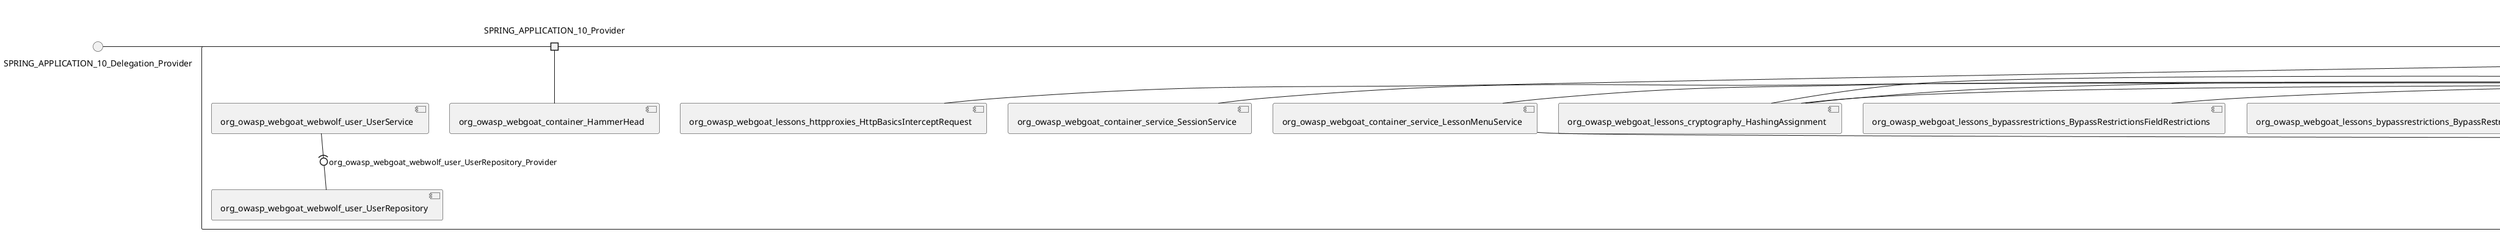 @startuml
skinparam fixCircleLabelOverlapping true
skinparam componentStyle uml2
() SPRING_APPLICATION_10_Delegation_Provider
() SPRING_APPLICATION_11_Delegation_Provider
() SPRING_APPLICATION_2_Delegation_Provider
() SPRING_APPLICATION_3_Delegation_Provider
() SPRING_APPLICATION_4_Delegation_Provider
() SPRING_APPLICATION_5_Delegation_Provider
() SPRING_APPLICATION_6_Delegation_Provider
() SPRING_APPLICATION_7_Delegation_Provider
() SPRING_APPLICATION_8_Delegation_Provider
() SPRING_APPLICATION_9_Delegation_Provider
() SPRING_APPLICATION_BypassRestrictions_FieldRestrictions_POST_Delegation_Provider
() SPRING_APPLICATION_BypassRestrictions_frontendValidation_POST_Delegation_Provider
() SPRING_APPLICATION_ChromeDevTools_dummy_POST_Delegation_Provider
() SPRING_APPLICATION_ChromeDevTools_network_POST_Delegation_Provider
() SPRING_APPLICATION_CrossSiteScriptingStored_stored_xss_POST_Delegation_Provider
() SPRING_APPLICATION_CrossSiteScriptingStored_stored_xss_follow_up_POST_Delegation_Provider
() SPRING_APPLICATION_CrossSiteScripting_attack1_POST_Delegation_Provider
() SPRING_APPLICATION_CrossSiteScripting_attack3_POST_Delegation_Provider
() SPRING_APPLICATION_CrossSiteScripting_attack4_POST_Delegation_Provider
() SPRING_APPLICATION_CrossSiteScripting_attack5a_GET_Delegation_Provider
() SPRING_APPLICATION_CrossSiteScripting_attack6a_POST_Delegation_Provider
() SPRING_APPLICATION_CrossSiteScripting_dom_follow_up_POST_Delegation_Provider
() SPRING_APPLICATION_CrossSiteScripting_phone_home_xss_POST_Delegation_Provider
() SPRING_APPLICATION_CrossSiteScripting_quiz_GET_POST_Delegation_Provider
() SPRING_APPLICATION_Delegation_Provider
() SPRING_APPLICATION_GET_10_Delegation_Provider
() SPRING_APPLICATION_GET_11_Delegation_Provider
() SPRING_APPLICATION_GET_12_Delegation_Provider
() SPRING_APPLICATION_GET_13_Delegation_Provider
() SPRING_APPLICATION_GET_14_Delegation_Provider
() SPRING_APPLICATION_GET_2_Delegation_Provider
() SPRING_APPLICATION_GET_3_Delegation_Provider
() SPRING_APPLICATION_GET_4_Delegation_Provider
() SPRING_APPLICATION_GET_5_Delegation_Provider
() SPRING_APPLICATION_GET_6_Delegation_Provider
() SPRING_APPLICATION_GET_7_Delegation_Provider
() SPRING_APPLICATION_GET_8_Delegation_Provider
() SPRING_APPLICATION_GET_9_Delegation_Provider
() SPRING_APPLICATION_GET_Delegation_Provider
() SPRING_APPLICATION_HtmlTampering_task_POST_Delegation_Provider
() SPRING_APPLICATION_HttpBasics_attack1_POST_Delegation_Provider
() SPRING_APPLICATION_HttpBasics_attack2_POST_Delegation_Provider
() SPRING_APPLICATION_IDOR_diff_attributes_POST_Delegation_Provider
() SPRING_APPLICATION_IDOR_login_POST_Delegation_Provider
() SPRING_APPLICATION_IDOR_profile_alt_path_POST_Delegation_Provider
() SPRING_APPLICATION_InsecureDeserialization_task_POST_Delegation_Provider
() SPRING_APPLICATION_InsecureLogin_Delegation_Provider
() SPRING_APPLICATION_JWT_decode_POST_Delegation_Provider
() SPRING_APPLICATION_JWT_jku_Delegation_Provider
() SPRING_APPLICATION_JWT_kid_Delegation_Provider
() SPRING_APPLICATION_JWT_quiz_GET_POST_Delegation_Provider
() SPRING_APPLICATION_JWT_refresh_Delegation_Provider
() SPRING_APPLICATION_JWT_secret_POST_Delegation_Provider
() SPRING_APPLICATION_JWT_votings_Delegation_Provider
() SPRING_APPLICATION_LogSpoofing_log_bleeding_POST_Delegation_Provider
() SPRING_APPLICATION_LogSpoofing_log_spoofing_POST_Delegation_Provider
() SPRING_APPLICATION_POST_10_Delegation_Provider
() SPRING_APPLICATION_POST_11_Delegation_Provider
() SPRING_APPLICATION_POST_12_Delegation_Provider
() SPRING_APPLICATION_POST_13_Delegation_Provider
() SPRING_APPLICATION_POST_14_Delegation_Provider
() SPRING_APPLICATION_POST_15_Delegation_Provider
() SPRING_APPLICATION_POST_16_Delegation_Provider
() SPRING_APPLICATION_POST_17_Delegation_Provider
() SPRING_APPLICATION_POST_18_Delegation_Provider
() SPRING_APPLICATION_POST_2_Delegation_Provider
() SPRING_APPLICATION_POST_3_Delegation_Provider
() SPRING_APPLICATION_POST_4_Delegation_Provider
() SPRING_APPLICATION_POST_5_Delegation_Provider
() SPRING_APPLICATION_POST_6_Delegation_Provider
() SPRING_APPLICATION_POST_7_Delegation_Provider
() SPRING_APPLICATION_POST_8_Delegation_Provider
() SPRING_APPLICATION_POST_9_Delegation_Provider
() SPRING_APPLICATION_POST_Delegation_Provider
() SPRING_APPLICATION_PUT_Delegation_Provider
() SPRING_APPLICATION_PasswordReset_ForgotPassword_create_password_reset_link_POST_Delegation_Provider
() SPRING_APPLICATION_PasswordReset_SecurityQuestions_POST_Delegation_Provider
() SPRING_APPLICATION_PasswordReset_reset_Delegation_Provider
() SPRING_APPLICATION_PasswordReset_simple_mail_reset_POST_Delegation_Provider
() SPRING_APPLICATION_PathTraversal_profile_picture_GET_Delegation_Provider
() SPRING_APPLICATION_PathTraversal_profile_picture_fix_GET_Delegation_Provider
() SPRING_APPLICATION_PathTraversal_profile_upload_POST_Delegation_Provider
() SPRING_APPLICATION_PathTraversal_profile_upload_fix_POST_Delegation_Provider
() SPRING_APPLICATION_PathTraversal_profile_upload_remove_user_input_POST_Delegation_Provider
() SPRING_APPLICATION_PathTraversal_random_POST_Delegation_Provider
() SPRING_APPLICATION_PathTraversal_random_picture_GET_Delegation_Provider
() SPRING_APPLICATION_PathTraversal_zip_slip_Delegation_Provider
() SPRING_APPLICATION_SSRF_task1_POST_Delegation_Provider
() SPRING_APPLICATION_SSRF_task2_POST_Delegation_Provider
() SPRING_APPLICATION_SecurePasswords_assignment_POST_Delegation_Provider
() SPRING_APPLICATION_SqlInjectionAdvanced_attack6a_POST_Delegation_Provider
() SPRING_APPLICATION_SqlInjectionAdvanced_attack6b_POST_Delegation_Provider
() SPRING_APPLICATION_SqlInjectionAdvanced_challenge_Login_POST_Delegation_Provider
() SPRING_APPLICATION_SqlInjectionAdvanced_challenge_PUT_Delegation_Provider
() SPRING_APPLICATION_SqlInjectionAdvanced_quiz_GET_POST_Delegation_Provider
() SPRING_APPLICATION_SqlInjectionMitigations_attack10a_POST_Delegation_Provider
() SPRING_APPLICATION_SqlInjectionMitigations_attack10b_POST_Delegation_Provider
() SPRING_APPLICATION_SqlInjectionMitigations_attack12a_POST_Delegation_Provider
() SPRING_APPLICATION_SqlInjectionMitigations_servers_GET_Delegation_Provider
() SPRING_APPLICATION_SqlInjection_assignment5a_POST_Delegation_Provider
() SPRING_APPLICATION_SqlInjection_assignment5b_POST_Delegation_Provider
() SPRING_APPLICATION_SqlInjection_attack10_POST_Delegation_Provider
() SPRING_APPLICATION_SqlInjection_attack2_POST_Delegation_Provider
() SPRING_APPLICATION_SqlInjection_attack3_POST_Delegation_Provider
() SPRING_APPLICATION_SqlInjection_attack4_POST_Delegation_Provider
() SPRING_APPLICATION_SqlInjection_attack5_POST_Delegation_Provider
() SPRING_APPLICATION_SqlInjection_attack8_POST_Delegation_Provider
() SPRING_APPLICATION_SqlInjection_attack9_POST_Delegation_Provider
() SPRING_APPLICATION_SqlOnlyInputValidationOnKeywords_attack_POST_Delegation_Provider
() SPRING_APPLICATION_SqlOnlyInputValidation_attack_POST_Delegation_Provider
() SPRING_APPLICATION_VulnerableComponents_attack1_POST_Delegation_Provider
() SPRING_APPLICATION_WebWolf_GET_Delegation_Provider
() SPRING_APPLICATION_WebWolf_landing_Delegation_Provider
() SPRING_APPLICATION_WebWolf_mail_Delegation_Provider
() SPRING_APPLICATION_challenge_1_POST_Delegation_Provider
() SPRING_APPLICATION_challenge_5_POST_Delegation_Provider
() SPRING_APPLICATION_challenge_7_Delegation_Provider
() SPRING_APPLICATION_challenge_8_Delegation_Provider
() SPRING_APPLICATION_challenge_logo_Delegation_Provider
() SPRING_APPLICATION_cia_quiz_GET_POST_Delegation_Provider
() SPRING_APPLICATION_clientSideFiltering_attack1_POST_Delegation_Provider
() SPRING_APPLICATION_clientSideFiltering_challenge_store_coupons_GET_Delegation_Provider
() SPRING_APPLICATION_clientSideFiltering_getItForFree_POST_Delegation_Provider
() SPRING_APPLICATION_clientSideFiltering_salaries_GET_Delegation_Provider
() SPRING_APPLICATION_crypto_encoding_basic_auth_POST_Delegation_Provider
() SPRING_APPLICATION_crypto_encoding_xor_POST_Delegation_Provider
() SPRING_APPLICATION_crypto_hashing_POST_Delegation_Provider
() SPRING_APPLICATION_crypto_secure_defaults_POST_Delegation_Provider
() SPRING_APPLICATION_crypto_signing_verify_POST_Delegation_Provider
() SPRING_APPLICATION_csrf_feedback_message_POST_Delegation_Provider
() SPRING_APPLICATION_csrf_review_POST_Delegation_Provider
() SPRING_APPLICATION_files_GET_Delegation_Provider
() SPRING_APPLICATION_fileupload_POST_Delegation_Provider
() SPRING_APPLICATION_jwt_Delegation_Provider
() SPRING_APPLICATION_landing_Delegation_Provider
() SPRING_APPLICATION_lesson_template_Delegation_Provider
() SPRING_APPLICATION_login_oauth_mvc_GET_Delegation_Provider
() SPRING_APPLICATION_mail_DELETE_GET_POST_Delegation_Provider
() SPRING_APPLICATION_register_mvc_POST_Delegation_Provider
() SPRING_APPLICATION_registration_GET_Delegation_Provider
() SPRING_APPLICATION_requests_GET_Delegation_Provider
() SPRING_APPLICATION_scoreboard_data_GET_Delegation_Provider
() SPRING_APPLICATION_server_directory_GET_Delegation_Provider
() SPRING_APPLICATION_service_debug_labels_mvc_Delegation_Provider
() SPRING_APPLICATION_service_lessonoverview_mvc_GET_Delegation_Provider
() SPRING_APPLICATION_xxe_comments_GET_Delegation_Provider
rectangle System {
[org_owasp_webgoat_container_HammerHead] [[webgoat-webgoat.repository#_fCS64pvmEe-ceKnAIU7qCQ]]
[org_owasp_webgoat_container_WebWolfRedirect] [[webgoat-webgoat.repository#_fCS64pvmEe-ceKnAIU7qCQ]]
[org_owasp_webgoat_container_controller_StartLesson] [[webgoat-webgoat.repository#_fCS64pvmEe-ceKnAIU7qCQ]]
[org_owasp_webgoat_container_controller_Welcome] [[webgoat-webgoat.repository#_fCS64pvmEe-ceKnAIU7qCQ]]
[org_owasp_webgoat_container_i18n_PluginMessages_Provider] [[webgoat-webgoat.repository#_fCS64pvmEe-ceKnAIU7qCQ]]
[org_owasp_webgoat_container_report_ReportCardController] [[webgoat-webgoat.repository#_fCS64pvmEe-ceKnAIU7qCQ]]
[org_owasp_webgoat_container_service_EnvironmentService] [[webgoat-webgoat.repository#_fCS64pvmEe-ceKnAIU7qCQ]]
[org_owasp_webgoat_container_service_HintService] [[webgoat-webgoat.repository#_fCS64pvmEe-ceKnAIU7qCQ]]
[org_owasp_webgoat_container_service_LabelDebugService] [[webgoat-webgoat.repository#_fCS64pvmEe-ceKnAIU7qCQ]]
[org_owasp_webgoat_container_service_LabelService] [[webgoat-webgoat.repository#_fCS64pvmEe-ceKnAIU7qCQ]]
[org_owasp_webgoat_container_service_LessonInfoService] [[webgoat-webgoat.repository#_fCS64pvmEe-ceKnAIU7qCQ]]
[org_owasp_webgoat_container_service_LessonMenuService] [[webgoat-webgoat.repository#_fCS64pvmEe-ceKnAIU7qCQ]]
[org_owasp_webgoat_container_service_LessonProgressService] [[webgoat-webgoat.repository#_fCS64pvmEe-ceKnAIU7qCQ]]
[org_owasp_webgoat_container_service_RestartLessonService] [[webgoat-webgoat.repository#_fCS64pvmEe-ceKnAIU7qCQ]]
[org_owasp_webgoat_container_service_SessionService] [[webgoat-webgoat.repository#_fCS64pvmEe-ceKnAIU7qCQ]]
[org_owasp_webgoat_container_session_LessonSession_Provider] [[webgoat-webgoat.repository#_fCS64pvmEe-ceKnAIU7qCQ]]
[org_owasp_webgoat_container_users_RegistrationController] [[webgoat-webgoat.repository#_fCS64pvmEe-ceKnAIU7qCQ]]
[org_owasp_webgoat_container_users_Scoreboard] [[webgoat-webgoat.repository#_fCS64pvmEe-ceKnAIU7qCQ]]
[org_owasp_webgoat_container_users_UserProgressRepository] [[webgoat-webgoat.repository#_fCS64pvmEe-ceKnAIU7qCQ]]
[org_owasp_webgoat_container_users_UserRepository] [[webgoat-webgoat.repository#_fCS64pvmEe-ceKnAIU7qCQ]]
[org_owasp_webgoat_container_users_UserService] [[webgoat-webgoat.repository#_fCS64pvmEe-ceKnAIU7qCQ]]
[org_owasp_webgoat_lessons_authbypass_VerifyAccount] [[webgoat-webgoat.repository#_fCS64pvmEe-ceKnAIU7qCQ]]
[org_owasp_webgoat_lessons_bypassrestrictions_BypassRestrictionsFieldRestrictions] [[webgoat-webgoat.repository#_fCS64pvmEe-ceKnAIU7qCQ]]
[org_owasp_webgoat_lessons_bypassrestrictions_BypassRestrictionsFrontendValidation] [[webgoat-webgoat.repository#_fCS64pvmEe-ceKnAIU7qCQ]]
[org_owasp_webgoat_lessons_challenges_FlagController] [[webgoat-webgoat.repository#_fCS64pvmEe-ceKnAIU7qCQ]]
[org_owasp_webgoat_lessons_challenges_challenge1_Assignment1] [[webgoat-webgoat.repository#_fCS64pvmEe-ceKnAIU7qCQ]]
[org_owasp_webgoat_lessons_challenges_challenge1_ImageServlet] [[webgoat-webgoat.repository#_fCS64pvmEe-ceKnAIU7qCQ]]
[org_owasp_webgoat_lessons_challenges_challenge5_Assignment5] [[webgoat-webgoat.repository#_fCS64pvmEe-ceKnAIU7qCQ]]
[org_owasp_webgoat_lessons_challenges_challenge7_Assignment7] [[webgoat-webgoat.repository#_fCS64pvmEe-ceKnAIU7qCQ]]
[org_owasp_webgoat_lessons_challenges_challenge8_Assignment8] [[webgoat-webgoat.repository#_fCS64pvmEe-ceKnAIU7qCQ]]
[org_owasp_webgoat_lessons_chromedevtools_NetworkDummy] [[webgoat-webgoat.repository#_fCS64pvmEe-ceKnAIU7qCQ]]
[org_owasp_webgoat_lessons_chromedevtools_NetworkLesson] [[webgoat-webgoat.repository#_fCS64pvmEe-ceKnAIU7qCQ]]
[org_owasp_webgoat_lessons_cia_CIAQuiz] [[webgoat-webgoat.repository#_fCS64pvmEe-ceKnAIU7qCQ]]
[org_owasp_webgoat_lessons_clientsidefiltering_ClientSideFilteringAssignment] [[webgoat-webgoat.repository#_fCS64pvmEe-ceKnAIU7qCQ]]
[org_owasp_webgoat_lessons_clientsidefiltering_ClientSideFilteringFreeAssignment] [[webgoat-webgoat.repository#_fCS64pvmEe-ceKnAIU7qCQ]]
[org_owasp_webgoat_lessons_clientsidefiltering_Salaries] [[webgoat-webgoat.repository#_fCS64pvmEe-ceKnAIU7qCQ]]
[org_owasp_webgoat_lessons_clientsidefiltering_ShopEndpoint] [[webgoat-webgoat.repository#_fCS64pvmEe-ceKnAIU7qCQ]]
[org_owasp_webgoat_lessons_cryptography_EncodingAssignment] [[webgoat-webgoat.repository#_fCS64pvmEe-ceKnAIU7qCQ]]
[org_owasp_webgoat_lessons_cryptography_HashingAssignment] [[webgoat-webgoat.repository#_fCS64pvmEe-ceKnAIU7qCQ]]
[org_owasp_webgoat_lessons_cryptography_SecureDefaultsAssignment] [[webgoat-webgoat.repository#_fCS64pvmEe-ceKnAIU7qCQ]]
[org_owasp_webgoat_lessons_cryptography_SigningAssignment] [[webgoat-webgoat.repository#_fCS64pvmEe-ceKnAIU7qCQ]]
[org_owasp_webgoat_lessons_cryptography_XOREncodingAssignment] [[webgoat-webgoat.repository#_fCS64pvmEe-ceKnAIU7qCQ]]
[org_owasp_webgoat_lessons_csrf_CSRFConfirmFlag1] [[webgoat-webgoat.repository#_fCS64pvmEe-ceKnAIU7qCQ]]
[org_owasp_webgoat_lessons_csrf_CSRFFeedback] [[webgoat-webgoat.repository#_fCS64pvmEe-ceKnAIU7qCQ]]
[org_owasp_webgoat_lessons_csrf_CSRFGetFlag] [[webgoat-webgoat.repository#_fCS64pvmEe-ceKnAIU7qCQ]]
[org_owasp_webgoat_lessons_csrf_CSRFLogin] [[webgoat-webgoat.repository#_fCS64pvmEe-ceKnAIU7qCQ]]
[org_owasp_webgoat_lessons_csrf_ForgedReviews] [[webgoat-webgoat.repository#_fCS64pvmEe-ceKnAIU7qCQ]]
[org_owasp_webgoat_lessons_csrf_ObjectMapper_Provider] [[webgoat-webgoat.repository#_fCS64pvmEe-ceKnAIU7qCQ]]
[org_owasp_webgoat_lessons_deserialization_InsecureDeserializationTask] [[webgoat-webgoat.repository#_fCS64pvmEe-ceKnAIU7qCQ]]
[org_owasp_webgoat_lessons_hijacksession_HijackSessionAssignment] [[webgoat-webgoat.repository#_fCS64pvmEe-ceKnAIU7qCQ]]
[org_owasp_webgoat_lessons_hijacksession_cas_HijackSessionAuthenticationProvider] [[webgoat-webgoat.repository#_fCS64pvmEe-ceKnAIU7qCQ]]
[org_owasp_webgoat_lessons_htmltampering_HtmlTamperingTask] [[webgoat-webgoat.repository#_fCS64pvmEe-ceKnAIU7qCQ]]
[org_owasp_webgoat_lessons_httpbasics_HttpBasicsLesson] [[webgoat-webgoat.repository#_fCS64pvmEe-ceKnAIU7qCQ]]
[org_owasp_webgoat_lessons_httpbasics_HttpBasicsQuiz] [[webgoat-webgoat.repository#_fCS64pvmEe-ceKnAIU7qCQ]]
[org_owasp_webgoat_lessons_httpproxies_HttpBasicsInterceptRequest] [[webgoat-webgoat.repository#_fCS64pvmEe-ceKnAIU7qCQ]]
[org_owasp_webgoat_lessons_idor_IDORDiffAttributes] [[webgoat-webgoat.repository#_fCS64pvmEe-ceKnAIU7qCQ]]
[org_owasp_webgoat_lessons_idor_IDOREditOtherProfile] [[webgoat-webgoat.repository#_fCS64pvmEe-ceKnAIU7qCQ]]
[org_owasp_webgoat_lessons_idor_IDORLogin] [[webgoat-webgoat.repository#_fCS64pvmEe-ceKnAIU7qCQ]]
[org_owasp_webgoat_lessons_idor_IDORViewOtherProfile] [[webgoat-webgoat.repository#_fCS64pvmEe-ceKnAIU7qCQ]]
[org_owasp_webgoat_lessons_idor_IDORViewOwnProfile] [[webgoat-webgoat.repository#_fCS64pvmEe-ceKnAIU7qCQ]]
[org_owasp_webgoat_lessons_idor_IDORViewOwnProfileAltUrl] [[webgoat-webgoat.repository#_fCS64pvmEe-ceKnAIU7qCQ]]
[org_owasp_webgoat_lessons_insecurelogin_InsecureLoginTask] [[webgoat-webgoat.repository#_fCS64pvmEe-ceKnAIU7qCQ]]
[org_owasp_webgoat_lessons_jwt_JWTDecodeEndpoint] [[webgoat-webgoat.repository#_fCS64pvmEe-ceKnAIU7qCQ]]
[org_owasp_webgoat_lessons_jwt_JWTQuiz] [[webgoat-webgoat.repository#_fCS64pvmEe-ceKnAIU7qCQ]]
[org_owasp_webgoat_lessons_jwt_JWTRefreshEndpoint] [[webgoat-webgoat.repository#_fCS64pvmEe-ceKnAIU7qCQ]]
[org_owasp_webgoat_lessons_jwt_JWTSecretKeyEndpoint] [[webgoat-webgoat.repository#_fCS64pvmEe-ceKnAIU7qCQ]]
[org_owasp_webgoat_lessons_jwt_JWTVotesEndpoint] [[webgoat-webgoat.repository#_fCS64pvmEe-ceKnAIU7qCQ]]
[org_owasp_webgoat_lessons_jwt_claimmisuse_JWTHeaderJKUEndpoint] [[webgoat-webgoat.repository#_fCS64pvmEe-ceKnAIU7qCQ]]
[org_owasp_webgoat_lessons_jwt_claimmisuse_JWTHeaderKIDEndpoint] [[webgoat-webgoat.repository#_fCS64pvmEe-ceKnAIU7qCQ]]
[org_owasp_webgoat_lessons_lessontemplate_SampleAttack] [[webgoat-webgoat.repository#_fCS64pvmEe-ceKnAIU7qCQ]]
[org_owasp_webgoat_lessons_logging_LogBleedingTask] [[webgoat-webgoat.repository#_fCS64pvmEe-ceKnAIU7qCQ]]
[org_owasp_webgoat_lessons_logging_LogSpoofingTask] [[webgoat-webgoat.repository#_fCS64pvmEe-ceKnAIU7qCQ]]
[org_owasp_webgoat_lessons_missingac_MissingFunctionACHiddenMenus] [[webgoat-webgoat.repository#_fCS64pvmEe-ceKnAIU7qCQ]]
[org_owasp_webgoat_lessons_missingac_MissingFunctionACUsers] [[webgoat-webgoat.repository#_fCS64pvmEe-ceKnAIU7qCQ]]
[org_owasp_webgoat_lessons_missingac_MissingFunctionACYourHash] [[webgoat-webgoat.repository#_fCS64pvmEe-ceKnAIU7qCQ]]
[org_owasp_webgoat_lessons_missingac_MissingFunctionACYourHashAdmin] [[webgoat-webgoat.repository#_fCS64pvmEe-ceKnAIU7qCQ]]
[org_owasp_webgoat_lessons_passwordreset_QuestionsAssignment] [[webgoat-webgoat.repository#_fCS64pvmEe-ceKnAIU7qCQ]]
[org_owasp_webgoat_lessons_passwordreset_ResetLinkAssignment] [[webgoat-webgoat.repository#_fCS64pvmEe-ceKnAIU7qCQ]]
[org_owasp_webgoat_lessons_passwordreset_ResetLinkAssignmentForgotPassword] [[webgoat-webgoat.repository#_fCS64pvmEe-ceKnAIU7qCQ]]
[org_owasp_webgoat_lessons_passwordreset_SecurityQuestionAssignment] [[webgoat-webgoat.repository#_fCS64pvmEe-ceKnAIU7qCQ]]
[org_owasp_webgoat_lessons_passwordreset_SimpleMailAssignment] [[webgoat-webgoat.repository#_fCS64pvmEe-ceKnAIU7qCQ]]
[org_owasp_webgoat_lessons_passwordreset_TriedQuestions] [[webgoat-webgoat.repository#_fCS64pvmEe-ceKnAIU7qCQ]]
[org_owasp_webgoat_lessons_pathtraversal_ProfileUpload] [[webgoat-webgoat.repository#_fCS64pvmEe-ceKnAIU7qCQ]]
[org_owasp_webgoat_lessons_pathtraversal_ProfileUploadFix] [[webgoat-webgoat.repository#_fCS64pvmEe-ceKnAIU7qCQ]]
[org_owasp_webgoat_lessons_pathtraversal_ProfileUploadRemoveUserInput] [[webgoat-webgoat.repository#_fCS64pvmEe-ceKnAIU7qCQ]]
[org_owasp_webgoat_lessons_pathtraversal_ProfileUploadRetrieval] [[webgoat-webgoat.repository#_fCS64pvmEe-ceKnAIU7qCQ]]
[org_owasp_webgoat_lessons_pathtraversal_ProfileZipSlip] [[webgoat-webgoat.repository#_fCS64pvmEe-ceKnAIU7qCQ]]
[org_owasp_webgoat_lessons_securepasswords_SecurePasswordsAssignment] [[webgoat-webgoat.repository#_fCS64pvmEe-ceKnAIU7qCQ]]
[org_owasp_webgoat_lessons_spoofcookie_SpoofCookieAssignment] [[webgoat-webgoat.repository#_fCS64pvmEe-ceKnAIU7qCQ]]
[org_owasp_webgoat_lessons_sqlinjection_advanced_SqlInjectionChallenge] [[webgoat-webgoat.repository#_fCS64pvmEe-ceKnAIU7qCQ]]
[org_owasp_webgoat_lessons_sqlinjection_advanced_SqlInjectionChallengeLogin] [[webgoat-webgoat.repository#_fCS64pvmEe-ceKnAIU7qCQ]]
[org_owasp_webgoat_lessons_sqlinjection_advanced_SqlInjectionLesson6a] [[webgoat-webgoat.repository#_fCS64pvmEe-ceKnAIU7qCQ]]
[org_owasp_webgoat_lessons_sqlinjection_advanced_SqlInjectionLesson6b] [[webgoat-webgoat.repository#_fCS64pvmEe-ceKnAIU7qCQ]]
[org_owasp_webgoat_lessons_sqlinjection_advanced_SqlInjectionQuiz] [[webgoat-webgoat.repository#_fCS64pvmEe-ceKnAIU7qCQ]]
[org_owasp_webgoat_lessons_sqlinjection_introduction_SqlInjectionLesson10] [[webgoat-webgoat.repository#_fCS64pvmEe-ceKnAIU7qCQ]]
[org_owasp_webgoat_lessons_sqlinjection_introduction_SqlInjectionLesson2] [[webgoat-webgoat.repository#_fCS64pvmEe-ceKnAIU7qCQ]]
[org_owasp_webgoat_lessons_sqlinjection_introduction_SqlInjectionLesson3] [[webgoat-webgoat.repository#_fCS64pvmEe-ceKnAIU7qCQ]]
[org_owasp_webgoat_lessons_sqlinjection_introduction_SqlInjectionLesson4] [[webgoat-webgoat.repository#_fCS64pvmEe-ceKnAIU7qCQ]]
[org_owasp_webgoat_lessons_sqlinjection_introduction_SqlInjectionLesson5] [[webgoat-webgoat.repository#_fCS64pvmEe-ceKnAIU7qCQ]]
[org_owasp_webgoat_lessons_sqlinjection_introduction_SqlInjectionLesson5a] [[webgoat-webgoat.repository#_fCS64pvmEe-ceKnAIU7qCQ]]
[org_owasp_webgoat_lessons_sqlinjection_introduction_SqlInjectionLesson5b] [[webgoat-webgoat.repository#_fCS64pvmEe-ceKnAIU7qCQ]]
[org_owasp_webgoat_lessons_sqlinjection_introduction_SqlInjectionLesson8] [[webgoat-webgoat.repository#_fCS64pvmEe-ceKnAIU7qCQ]]
[org_owasp_webgoat_lessons_sqlinjection_introduction_SqlInjectionLesson9] [[webgoat-webgoat.repository#_fCS64pvmEe-ceKnAIU7qCQ]]
[org_owasp_webgoat_lessons_sqlinjection_mitigation_Servers] [[webgoat-webgoat.repository#_fCS64pvmEe-ceKnAIU7qCQ]]
[org_owasp_webgoat_lessons_sqlinjection_mitigation_SqlInjectionLesson10a] [[webgoat-webgoat.repository#_fCS64pvmEe-ceKnAIU7qCQ]]
[org_owasp_webgoat_lessons_sqlinjection_mitigation_SqlInjectionLesson10b] [[webgoat-webgoat.repository#_fCS64pvmEe-ceKnAIU7qCQ]]
[org_owasp_webgoat_lessons_sqlinjection_mitigation_SqlInjectionLesson13] [[webgoat-webgoat.repository#_fCS64pvmEe-ceKnAIU7qCQ]]
[org_owasp_webgoat_lessons_sqlinjection_mitigation_SqlOnlyInputValidation] [[webgoat-webgoat.repository#_fCS64pvmEe-ceKnAIU7qCQ]]
[org_owasp_webgoat_lessons_sqlinjection_mitigation_SqlOnlyInputValidationOnKeywords] [[webgoat-webgoat.repository#_fCS64pvmEe-ceKnAIU7qCQ]]
[org_owasp_webgoat_lessons_ssrf_SSRFTask1] [[webgoat-webgoat.repository#_fCS64pvmEe-ceKnAIU7qCQ]]
[org_owasp_webgoat_lessons_ssrf_SSRFTask2] [[webgoat-webgoat.repository#_fCS64pvmEe-ceKnAIU7qCQ]]
[org_owasp_webgoat_lessons_vulnerablecomponents_VulnerableComponentsLesson] [[webgoat-webgoat.repository#_fCS64pvmEe-ceKnAIU7qCQ]]
[org_owasp_webgoat_lessons_webwolfintroduction_LandingAssignment] [[webgoat-webgoat.repository#_fCS64pvmEe-ceKnAIU7qCQ]]
[org_owasp_webgoat_lessons_webwolfintroduction_MailAssignment] [[webgoat-webgoat.repository#_fCS64pvmEe-ceKnAIU7qCQ]]
[org_owasp_webgoat_lessons_xss_CrossSiteScriptingLesson1] [[webgoat-webgoat.repository#_fCS64pvmEe-ceKnAIU7qCQ]]
[org_owasp_webgoat_lessons_xss_CrossSiteScriptingLesson3] [[webgoat-webgoat.repository#_fCS64pvmEe-ceKnAIU7qCQ]]
[org_owasp_webgoat_lessons_xss_CrossSiteScriptingLesson4] [[webgoat-webgoat.repository#_fCS64pvmEe-ceKnAIU7qCQ]]
[org_owasp_webgoat_lessons_xss_CrossSiteScriptingLesson5a] [[webgoat-webgoat.repository#_fCS64pvmEe-ceKnAIU7qCQ]]
[org_owasp_webgoat_lessons_xss_CrossSiteScriptingLesson6a] [[webgoat-webgoat.repository#_fCS64pvmEe-ceKnAIU7qCQ]]
[org_owasp_webgoat_lessons_xss_CrossSiteScriptingQuiz] [[webgoat-webgoat.repository#_fCS64pvmEe-ceKnAIU7qCQ]]
[org_owasp_webgoat_lessons_xss_DOMCrossSiteScripting] [[webgoat-webgoat.repository#_fCS64pvmEe-ceKnAIU7qCQ]]
[org_owasp_webgoat_lessons_xss_DOMCrossSiteScriptingVerifier] [[webgoat-webgoat.repository#_fCS64pvmEe-ceKnAIU7qCQ]]
[org_owasp_webgoat_lessons_xss_stored_StoredCrossSiteScriptingVerifier] [[webgoat-webgoat.repository#_fCS64pvmEe-ceKnAIU7qCQ]]
[org_owasp_webgoat_lessons_xss_stored_StoredXssComments] [[webgoat-webgoat.repository#_fCS64pvmEe-ceKnAIU7qCQ]]
[org_owasp_webgoat_lessons_xxe_BlindSendFileAssignment] [[webgoat-webgoat.repository#_fCS64pvmEe-ceKnAIU7qCQ]]
[org_owasp_webgoat_lessons_xxe_CommentsEndpoint] [[webgoat-webgoat.repository#_fCS64pvmEe-ceKnAIU7qCQ]]
[org_owasp_webgoat_lessons_xxe_ContentTypeAssignment] [[webgoat-webgoat.repository#_fCS64pvmEe-ceKnAIU7qCQ]]
[org_owasp_webgoat_lessons_xxe_SimpleXXE] [[webgoat-webgoat.repository#_fCS64pvmEe-ceKnAIU7qCQ]]
[org_owasp_webgoat_webwolf_FileServer] [[webgoat-webgoat.repository#_fCS64pvmEe-ceKnAIU7qCQ]]
[org_owasp_webgoat_webwolf_jwt_JWTController] [[webgoat-webgoat.repository#_fCS64pvmEe-ceKnAIU7qCQ]]
[org_owasp_webgoat_webwolf_mailbox_MailboxController] [[webgoat-webgoat.repository#_fCS64pvmEe-ceKnAIU7qCQ]]
[org_owasp_webgoat_webwolf_mailbox_MailboxRepository] [[webgoat-webgoat.repository#_fCS64pvmEe-ceKnAIU7qCQ]]
[org_owasp_webgoat_webwolf_requests_LandingPage] [[webgoat-webgoat.repository#_fCS64pvmEe-ceKnAIU7qCQ]]
[org_owasp_webgoat_webwolf_requests_Requests] [[webgoat-webgoat.repository#_fCS64pvmEe-ceKnAIU7qCQ]]
[org_owasp_webgoat_webwolf_user_UserRepository] [[webgoat-webgoat.repository#_fCS64pvmEe-ceKnAIU7qCQ]]
[org_owasp_webgoat_webwolf_user_UserService] [[webgoat-webgoat.repository#_fCS64pvmEe-ceKnAIU7qCQ]]
port SPRING_APPLICATION_10_Provider
SPRING_APPLICATION_10_Delegation_Provider - SPRING_APPLICATION_10_Provider
SPRING_APPLICATION_10_Provider - [org_owasp_webgoat_container_HammerHead]
port SPRING_APPLICATION_11_Provider
SPRING_APPLICATION_11_Delegation_Provider - SPRING_APPLICATION_11_Provider
SPRING_APPLICATION_11_Provider - [org_owasp_webgoat_container_service_LabelDebugService]
port SPRING_APPLICATION_2_Provider
SPRING_APPLICATION_2_Delegation_Provider - SPRING_APPLICATION_2_Provider
SPRING_APPLICATION_2_Provider - [org_owasp_webgoat_webwolf_FileServer]
port SPRING_APPLICATION_3_Provider
SPRING_APPLICATION_3_Delegation_Provider - SPRING_APPLICATION_3_Provider
SPRING_APPLICATION_3_Provider - [org_owasp_webgoat_lessons_httpproxies_HttpBasicsInterceptRequest]
port SPRING_APPLICATION_4_Provider
SPRING_APPLICATION_4_Delegation_Provider - SPRING_APPLICATION_4_Provider
SPRING_APPLICATION_4_Provider - [org_owasp_webgoat_container_service_SessionService]
port SPRING_APPLICATION_5_Provider
SPRING_APPLICATION_5_Delegation_Provider - SPRING_APPLICATION_5_Provider
SPRING_APPLICATION_5_Provider - [org_owasp_webgoat_container_service_LessonMenuService]
port SPRING_APPLICATION_6_Provider
SPRING_APPLICATION_6_Delegation_Provider - SPRING_APPLICATION_6_Provider
SPRING_APPLICATION_6_Provider - [org_owasp_webgoat_lessons_xxe_SimpleXXE]
port SPRING_APPLICATION_7_Provider
SPRING_APPLICATION_7_Delegation_Provider - SPRING_APPLICATION_7_Provider
SPRING_APPLICATION_7_Provider - [org_owasp_webgoat_lessons_cryptography_SigningAssignment]
port SPRING_APPLICATION_8_Provider
SPRING_APPLICATION_8_Delegation_Provider - SPRING_APPLICATION_8_Provider
SPRING_APPLICATION_8_Provider - [org_owasp_webgoat_lessons_cryptography_HashingAssignment]
port SPRING_APPLICATION_9_Provider
SPRING_APPLICATION_9_Delegation_Provider - SPRING_APPLICATION_9_Provider
SPRING_APPLICATION_9_Provider - [org_owasp_webgoat_lessons_cryptography_HashingAssignment]
port SPRING_APPLICATION_BypassRestrictions_FieldRestrictions_POST_Provider
SPRING_APPLICATION_BypassRestrictions_FieldRestrictions_POST_Delegation_Provider - SPRING_APPLICATION_BypassRestrictions_FieldRestrictions_POST_Provider
SPRING_APPLICATION_BypassRestrictions_FieldRestrictions_POST_Provider - [org_owasp_webgoat_lessons_bypassrestrictions_BypassRestrictionsFieldRestrictions]
port SPRING_APPLICATION_BypassRestrictions_frontendValidation_POST_Provider
SPRING_APPLICATION_BypassRestrictions_frontendValidation_POST_Delegation_Provider - SPRING_APPLICATION_BypassRestrictions_frontendValidation_POST_Provider
SPRING_APPLICATION_BypassRestrictions_frontendValidation_POST_Provider - [org_owasp_webgoat_lessons_bypassrestrictions_BypassRestrictionsFrontendValidation]
port SPRING_APPLICATION_ChromeDevTools_dummy_POST_Provider
SPRING_APPLICATION_ChromeDevTools_dummy_POST_Delegation_Provider - SPRING_APPLICATION_ChromeDevTools_dummy_POST_Provider
SPRING_APPLICATION_ChromeDevTools_dummy_POST_Provider - [org_owasp_webgoat_lessons_chromedevtools_NetworkDummy]
port SPRING_APPLICATION_ChromeDevTools_network_POST_Provider
SPRING_APPLICATION_ChromeDevTools_network_POST_Delegation_Provider - SPRING_APPLICATION_ChromeDevTools_network_POST_Provider
SPRING_APPLICATION_ChromeDevTools_network_POST_Provider - [org_owasp_webgoat_lessons_chromedevtools_NetworkLesson]
port SPRING_APPLICATION_CrossSiteScriptingStored_stored_xss_POST_Provider
SPRING_APPLICATION_CrossSiteScriptingStored_stored_xss_POST_Delegation_Provider - SPRING_APPLICATION_CrossSiteScriptingStored_stored_xss_POST_Provider
SPRING_APPLICATION_CrossSiteScriptingStored_stored_xss_POST_Provider - [org_owasp_webgoat_lessons_xss_stored_StoredXssComments]
port SPRING_APPLICATION_CrossSiteScriptingStored_stored_xss_follow_up_POST_Provider
SPRING_APPLICATION_CrossSiteScriptingStored_stored_xss_follow_up_POST_Delegation_Provider - SPRING_APPLICATION_CrossSiteScriptingStored_stored_xss_follow_up_POST_Provider
SPRING_APPLICATION_CrossSiteScriptingStored_stored_xss_follow_up_POST_Provider - [org_owasp_webgoat_lessons_xss_stored_StoredCrossSiteScriptingVerifier]
port SPRING_APPLICATION_CrossSiteScripting_attack1_POST_Provider
SPRING_APPLICATION_CrossSiteScripting_attack1_POST_Delegation_Provider - SPRING_APPLICATION_CrossSiteScripting_attack1_POST_Provider
SPRING_APPLICATION_CrossSiteScripting_attack1_POST_Provider - [org_owasp_webgoat_lessons_xss_CrossSiteScriptingLesson1]
port SPRING_APPLICATION_CrossSiteScripting_attack3_POST_Provider
SPRING_APPLICATION_CrossSiteScripting_attack3_POST_Delegation_Provider - SPRING_APPLICATION_CrossSiteScripting_attack3_POST_Provider
SPRING_APPLICATION_CrossSiteScripting_attack3_POST_Provider - [org_owasp_webgoat_lessons_xss_CrossSiteScriptingLesson3]
port SPRING_APPLICATION_CrossSiteScripting_attack4_POST_Provider
SPRING_APPLICATION_CrossSiteScripting_attack4_POST_Delegation_Provider - SPRING_APPLICATION_CrossSiteScripting_attack4_POST_Provider
SPRING_APPLICATION_CrossSiteScripting_attack4_POST_Provider - [org_owasp_webgoat_lessons_xss_CrossSiteScriptingLesson4]
port SPRING_APPLICATION_CrossSiteScripting_attack5a_GET_Provider
SPRING_APPLICATION_CrossSiteScripting_attack5a_GET_Delegation_Provider - SPRING_APPLICATION_CrossSiteScripting_attack5a_GET_Provider
SPRING_APPLICATION_CrossSiteScripting_attack5a_GET_Provider - [org_owasp_webgoat_lessons_xss_CrossSiteScriptingLesson5a]
port SPRING_APPLICATION_CrossSiteScripting_attack6a_POST_Provider
SPRING_APPLICATION_CrossSiteScripting_attack6a_POST_Delegation_Provider - SPRING_APPLICATION_CrossSiteScripting_attack6a_POST_Provider
SPRING_APPLICATION_CrossSiteScripting_attack6a_POST_Provider - [org_owasp_webgoat_lessons_xss_CrossSiteScriptingLesson6a]
port SPRING_APPLICATION_CrossSiteScripting_dom_follow_up_POST_Provider
SPRING_APPLICATION_CrossSiteScripting_dom_follow_up_POST_Delegation_Provider - SPRING_APPLICATION_CrossSiteScripting_dom_follow_up_POST_Provider
SPRING_APPLICATION_CrossSiteScripting_dom_follow_up_POST_Provider - [org_owasp_webgoat_lessons_xss_DOMCrossSiteScriptingVerifier]
port SPRING_APPLICATION_CrossSiteScripting_phone_home_xss_POST_Provider
SPRING_APPLICATION_CrossSiteScripting_phone_home_xss_POST_Delegation_Provider - SPRING_APPLICATION_CrossSiteScripting_phone_home_xss_POST_Provider
SPRING_APPLICATION_CrossSiteScripting_phone_home_xss_POST_Provider - [org_owasp_webgoat_lessons_xss_DOMCrossSiteScripting]
port SPRING_APPLICATION_CrossSiteScripting_quiz_GET_POST_Provider
SPRING_APPLICATION_CrossSiteScripting_quiz_GET_POST_Delegation_Provider - SPRING_APPLICATION_CrossSiteScripting_quiz_GET_POST_Provider
SPRING_APPLICATION_CrossSiteScripting_quiz_GET_POST_Provider - [org_owasp_webgoat_lessons_xss_CrossSiteScriptingQuiz]
port SPRING_APPLICATION_Provider
SPRING_APPLICATION_Delegation_Provider - SPRING_APPLICATION_Provider
SPRING_APPLICATION_Provider - [org_owasp_webgoat_lessons_jwt_JWTSecretKeyEndpoint]
port SPRING_APPLICATION_GET_10_Provider
SPRING_APPLICATION_GET_10_Delegation_Provider - SPRING_APPLICATION_GET_10_Provider
SPRING_APPLICATION_GET_10_Provider - [org_owasp_webgoat_container_controller_Welcome]
port SPRING_APPLICATION_GET_11_Provider
SPRING_APPLICATION_GET_11_Delegation_Provider - SPRING_APPLICATION_GET_11_Provider
SPRING_APPLICATION_GET_11_Provider - [org_owasp_webgoat_lessons_idor_IDORViewOtherProfile]
port SPRING_APPLICATION_GET_12_Provider
SPRING_APPLICATION_GET_12_Delegation_Provider - SPRING_APPLICATION_GET_12_Provider
SPRING_APPLICATION_GET_12_Provider - [org_owasp_webgoat_container_service_HintService]
port SPRING_APPLICATION_GET_13_Provider
SPRING_APPLICATION_GET_13_Delegation_Provider - SPRING_APPLICATION_GET_13_Provider
SPRING_APPLICATION_GET_13_Provider - [org_owasp_webgoat_lessons_spoofcookie_SpoofCookieAssignment]
port SPRING_APPLICATION_GET_14_Provider
SPRING_APPLICATION_GET_14_Delegation_Provider - SPRING_APPLICATION_GET_14_Provider
SPRING_APPLICATION_GET_14_Provider - [org_owasp_webgoat_lessons_xss_stored_StoredXssComments]
port SPRING_APPLICATION_GET_2_Provider
SPRING_APPLICATION_GET_2_Delegation_Provider - SPRING_APPLICATION_GET_2_Provider
SPRING_APPLICATION_GET_2_Provider - [org_owasp_webgoat_lessons_missingac_MissingFunctionACUsers]
port SPRING_APPLICATION_GET_3_Provider
SPRING_APPLICATION_GET_3_Delegation_Provider - SPRING_APPLICATION_GET_3_Provider
SPRING_APPLICATION_GET_3_Provider - [org_owasp_webgoat_lessons_idor_IDORViewOwnProfile]
port SPRING_APPLICATION_GET_4_Provider
SPRING_APPLICATION_GET_4_Delegation_Provider - SPRING_APPLICATION_GET_4_Provider
SPRING_APPLICATION_GET_4_Provider - [org_owasp_webgoat_container_service_LabelService]
port SPRING_APPLICATION_GET_5_Provider
SPRING_APPLICATION_GET_5_Delegation_Provider - SPRING_APPLICATION_GET_5_Provider
SPRING_APPLICATION_GET_5_Provider - [org_owasp_webgoat_lessons_csrf_ForgedReviews]
port SPRING_APPLICATION_GET_6_Provider
SPRING_APPLICATION_GET_6_Delegation_Provider - SPRING_APPLICATION_GET_6_Provider
SPRING_APPLICATION_GET_6_Provider - [org_owasp_webgoat_container_report_ReportCardController]
port SPRING_APPLICATION_GET_7_Provider
SPRING_APPLICATION_GET_7_Delegation_Provider - SPRING_APPLICATION_GET_7_Provider
SPRING_APPLICATION_GET_7_Provider - [org_owasp_webgoat_container_service_RestartLessonService]
port SPRING_APPLICATION_GET_8_Provider
SPRING_APPLICATION_GET_8_Delegation_Provider - SPRING_APPLICATION_GET_8_Provider
SPRING_APPLICATION_GET_8_Provider - [org_owasp_webgoat_lessons_cryptography_EncodingAssignment]
port SPRING_APPLICATION_GET_9_Provider
SPRING_APPLICATION_GET_9_Delegation_Provider - SPRING_APPLICATION_GET_9_Provider
SPRING_APPLICATION_GET_9_Provider - [org_owasp_webgoat_container_controller_StartLesson]
port SPRING_APPLICATION_GET_Provider
SPRING_APPLICATION_GET_Delegation_Provider - SPRING_APPLICATION_GET_Provider
SPRING_APPLICATION_GET_Provider - [org_owasp_webgoat_container_service_LessonInfoService]
port SPRING_APPLICATION_HtmlTampering_task_POST_Provider
SPRING_APPLICATION_HtmlTampering_task_POST_Delegation_Provider - SPRING_APPLICATION_HtmlTampering_task_POST_Provider
SPRING_APPLICATION_HtmlTampering_task_POST_Provider - [org_owasp_webgoat_lessons_htmltampering_HtmlTamperingTask]
port SPRING_APPLICATION_HttpBasics_attack1_POST_Provider
SPRING_APPLICATION_HttpBasics_attack1_POST_Delegation_Provider - SPRING_APPLICATION_HttpBasics_attack1_POST_Provider
SPRING_APPLICATION_HttpBasics_attack1_POST_Provider - [org_owasp_webgoat_lessons_httpbasics_HttpBasicsLesson]
port SPRING_APPLICATION_HttpBasics_attack2_POST_Provider
SPRING_APPLICATION_HttpBasics_attack2_POST_Delegation_Provider - SPRING_APPLICATION_HttpBasics_attack2_POST_Provider
SPRING_APPLICATION_HttpBasics_attack2_POST_Provider - [org_owasp_webgoat_lessons_httpbasics_HttpBasicsQuiz]
port SPRING_APPLICATION_IDOR_diff_attributes_POST_Provider
SPRING_APPLICATION_IDOR_diff_attributes_POST_Delegation_Provider - SPRING_APPLICATION_IDOR_diff_attributes_POST_Provider
SPRING_APPLICATION_IDOR_diff_attributes_POST_Provider - [org_owasp_webgoat_lessons_idor_IDORDiffAttributes]
port SPRING_APPLICATION_IDOR_login_POST_Provider
SPRING_APPLICATION_IDOR_login_POST_Delegation_Provider - SPRING_APPLICATION_IDOR_login_POST_Provider
SPRING_APPLICATION_IDOR_login_POST_Provider - [org_owasp_webgoat_lessons_idor_IDORLogin]
port SPRING_APPLICATION_IDOR_profile_alt_path_POST_Provider
SPRING_APPLICATION_IDOR_profile_alt_path_POST_Delegation_Provider - SPRING_APPLICATION_IDOR_profile_alt_path_POST_Provider
SPRING_APPLICATION_IDOR_profile_alt_path_POST_Provider - [org_owasp_webgoat_lessons_idor_IDORViewOwnProfileAltUrl]
port SPRING_APPLICATION_InsecureDeserialization_task_POST_Provider
SPRING_APPLICATION_InsecureDeserialization_task_POST_Delegation_Provider - SPRING_APPLICATION_InsecureDeserialization_task_POST_Provider
SPRING_APPLICATION_InsecureDeserialization_task_POST_Provider - [org_owasp_webgoat_lessons_deserialization_InsecureDeserializationTask]
port SPRING_APPLICATION_InsecureLogin_Provider
SPRING_APPLICATION_InsecureLogin_Delegation_Provider - SPRING_APPLICATION_InsecureLogin_Provider
SPRING_APPLICATION_InsecureLogin_Provider - [org_owasp_webgoat_lessons_insecurelogin_InsecureLoginTask]
port SPRING_APPLICATION_JWT_decode_POST_Provider
SPRING_APPLICATION_JWT_decode_POST_Delegation_Provider - SPRING_APPLICATION_JWT_decode_POST_Provider
SPRING_APPLICATION_JWT_decode_POST_Provider - [org_owasp_webgoat_lessons_jwt_JWTDecodeEndpoint]
port SPRING_APPLICATION_JWT_jku_Provider
SPRING_APPLICATION_JWT_jku_Delegation_Provider - SPRING_APPLICATION_JWT_jku_Provider
SPRING_APPLICATION_JWT_jku_Provider - [org_owasp_webgoat_lessons_jwt_claimmisuse_JWTHeaderJKUEndpoint]
port SPRING_APPLICATION_JWT_kid_Provider
SPRING_APPLICATION_JWT_kid_Delegation_Provider - SPRING_APPLICATION_JWT_kid_Provider
SPRING_APPLICATION_JWT_kid_Provider - [org_owasp_webgoat_lessons_jwt_claimmisuse_JWTHeaderKIDEndpoint]
port SPRING_APPLICATION_JWT_quiz_GET_POST_Provider
SPRING_APPLICATION_JWT_quiz_GET_POST_Delegation_Provider - SPRING_APPLICATION_JWT_quiz_GET_POST_Provider
SPRING_APPLICATION_JWT_quiz_GET_POST_Provider - [org_owasp_webgoat_lessons_jwt_JWTQuiz]
port SPRING_APPLICATION_JWT_refresh_Provider
SPRING_APPLICATION_JWT_refresh_Delegation_Provider - SPRING_APPLICATION_JWT_refresh_Provider
SPRING_APPLICATION_JWT_refresh_Provider - [org_owasp_webgoat_lessons_jwt_JWTRefreshEndpoint]
port SPRING_APPLICATION_JWT_secret_POST_Provider
SPRING_APPLICATION_JWT_secret_POST_Delegation_Provider - SPRING_APPLICATION_JWT_secret_POST_Provider
SPRING_APPLICATION_JWT_secret_POST_Provider - [org_owasp_webgoat_lessons_jwt_JWTSecretKeyEndpoint]
port SPRING_APPLICATION_JWT_votings_Provider
SPRING_APPLICATION_JWT_votings_Delegation_Provider - SPRING_APPLICATION_JWT_votings_Provider
SPRING_APPLICATION_JWT_votings_Provider - [org_owasp_webgoat_lessons_jwt_JWTVotesEndpoint]
port SPRING_APPLICATION_LogSpoofing_log_bleeding_POST_Provider
SPRING_APPLICATION_LogSpoofing_log_bleeding_POST_Delegation_Provider - SPRING_APPLICATION_LogSpoofing_log_bleeding_POST_Provider
SPRING_APPLICATION_LogSpoofing_log_bleeding_POST_Provider - [org_owasp_webgoat_lessons_logging_LogBleedingTask]
port SPRING_APPLICATION_LogSpoofing_log_spoofing_POST_Provider
SPRING_APPLICATION_LogSpoofing_log_spoofing_POST_Delegation_Provider - SPRING_APPLICATION_LogSpoofing_log_spoofing_POST_Provider
SPRING_APPLICATION_LogSpoofing_log_spoofing_POST_Provider - [org_owasp_webgoat_lessons_logging_LogSpoofingTask]
port SPRING_APPLICATION_POST_10_Provider
SPRING_APPLICATION_POST_10_Delegation_Provider - SPRING_APPLICATION_POST_10_Provider
SPRING_APPLICATION_POST_10_Provider - [org_owasp_webgoat_lessons_missingac_MissingFunctionACYourHash]
port SPRING_APPLICATION_POST_11_Provider
SPRING_APPLICATION_POST_11_Delegation_Provider - SPRING_APPLICATION_POST_11_Provider
SPRING_APPLICATION_POST_11_Provider - [org_owasp_webgoat_lessons_spoofcookie_SpoofCookieAssignment]
port SPRING_APPLICATION_POST_12_Provider
SPRING_APPLICATION_POST_12_Delegation_Provider - SPRING_APPLICATION_POST_12_Provider
SPRING_APPLICATION_POST_12_Provider - [org_owasp_webgoat_lessons_missingac_MissingFunctionACUsers]
port SPRING_APPLICATION_POST_13_Provider
SPRING_APPLICATION_POST_13_Delegation_Provider - SPRING_APPLICATION_POST_13_Provider
SPRING_APPLICATION_POST_13_Provider - [org_owasp_webgoat_lessons_chromedevtools_NetworkLesson]
port SPRING_APPLICATION_POST_14_Provider
SPRING_APPLICATION_POST_14_Delegation_Provider - SPRING_APPLICATION_POST_14_Provider
SPRING_APPLICATION_POST_14_Provider - [org_owasp_webgoat_lessons_hijacksession_HijackSessionAssignment]
port SPRING_APPLICATION_POST_15_Provider
SPRING_APPLICATION_POST_15_Delegation_Provider - SPRING_APPLICATION_POST_15_Provider
SPRING_APPLICATION_POST_15_Provider - [org_owasp_webgoat_lessons_missingac_MissingFunctionACYourHashAdmin]
port SPRING_APPLICATION_POST_16_Provider
SPRING_APPLICATION_POST_16_Delegation_Provider - SPRING_APPLICATION_POST_16_Provider
SPRING_APPLICATION_POST_16_Provider - [org_owasp_webgoat_lessons_csrf_CSRFConfirmFlag1]
port SPRING_APPLICATION_POST_17_Provider
SPRING_APPLICATION_POST_17_Delegation_Provider - SPRING_APPLICATION_POST_17_Provider
SPRING_APPLICATION_POST_17_Provider - [org_owasp_webgoat_lessons_xxe_ContentTypeAssignment]
port SPRING_APPLICATION_POST_18_Provider
SPRING_APPLICATION_POST_18_Delegation_Provider - SPRING_APPLICATION_POST_18_Provider
SPRING_APPLICATION_POST_18_Provider - [org_owasp_webgoat_lessons_authbypass_VerifyAccount]
port SPRING_APPLICATION_POST_2_Provider
SPRING_APPLICATION_POST_2_Delegation_Provider - SPRING_APPLICATION_POST_2_Provider
SPRING_APPLICATION_POST_2_Provider - [org_owasp_webgoat_lessons_xxe_BlindSendFileAssignment]
port SPRING_APPLICATION_POST_3_Provider
SPRING_APPLICATION_POST_3_Delegation_Provider - SPRING_APPLICATION_POST_3_Provider
SPRING_APPLICATION_POST_3_Provider - [org_owasp_webgoat_lessons_xxe_SimpleXXE]
port SPRING_APPLICATION_POST_4_Provider
SPRING_APPLICATION_POST_4_Delegation_Provider - SPRING_APPLICATION_POST_4_Provider
SPRING_APPLICATION_POST_4_Provider - [org_owasp_webgoat_lessons_csrf_CSRFGetFlag]
port SPRING_APPLICATION_POST_5_Provider
SPRING_APPLICATION_POST_5_Delegation_Provider - SPRING_APPLICATION_POST_5_Provider
SPRING_APPLICATION_POST_5_Provider - [org_owasp_webgoat_lessons_challenges_FlagController]
port SPRING_APPLICATION_POST_6_Provider
SPRING_APPLICATION_POST_6_Delegation_Provider - SPRING_APPLICATION_POST_6_Provider
SPRING_APPLICATION_POST_6_Provider - [org_owasp_webgoat_lessons_passwordreset_SimpleMailAssignment]
port SPRING_APPLICATION_POST_7_Provider
SPRING_APPLICATION_POST_7_Delegation_Provider - SPRING_APPLICATION_POST_7_Provider
SPRING_APPLICATION_POST_7_Provider - [org_owasp_webgoat_lessons_csrf_CSRFLogin]
port SPRING_APPLICATION_POST_8_Provider
SPRING_APPLICATION_POST_8_Delegation_Provider - SPRING_APPLICATION_POST_8_Provider
SPRING_APPLICATION_POST_8_Provider - [org_owasp_webgoat_lessons_passwordreset_QuestionsAssignment]
port SPRING_APPLICATION_POST_9_Provider
SPRING_APPLICATION_POST_9_Delegation_Provider - SPRING_APPLICATION_POST_9_Provider
SPRING_APPLICATION_POST_9_Provider - [org_owasp_webgoat_lessons_csrf_CSRFFeedback]
port SPRING_APPLICATION_POST_Provider
SPRING_APPLICATION_POST_Delegation_Provider - SPRING_APPLICATION_POST_Provider
SPRING_APPLICATION_POST_Provider - [org_owasp_webgoat_lessons_missingac_MissingFunctionACHiddenMenus]
port SPRING_APPLICATION_PUT_Provider
SPRING_APPLICATION_PUT_Delegation_Provider - SPRING_APPLICATION_PUT_Provider
SPRING_APPLICATION_PUT_Provider - [org_owasp_webgoat_lessons_idor_IDOREditOtherProfile]
port SPRING_APPLICATION_PasswordReset_ForgotPassword_create_password_reset_link_POST_Provider
SPRING_APPLICATION_PasswordReset_ForgotPassword_create_password_reset_link_POST_Delegation_Provider - SPRING_APPLICATION_PasswordReset_ForgotPassword_create_password_reset_link_POST_Provider
SPRING_APPLICATION_PasswordReset_ForgotPassword_create_password_reset_link_POST_Provider - [org_owasp_webgoat_lessons_passwordreset_ResetLinkAssignmentForgotPassword]
port SPRING_APPLICATION_PasswordReset_SecurityQuestions_POST_Provider
SPRING_APPLICATION_PasswordReset_SecurityQuestions_POST_Delegation_Provider - SPRING_APPLICATION_PasswordReset_SecurityQuestions_POST_Provider
SPRING_APPLICATION_PasswordReset_SecurityQuestions_POST_Provider - [org_owasp_webgoat_lessons_passwordreset_SecurityQuestionAssignment]
port SPRING_APPLICATION_PasswordReset_reset_Provider
SPRING_APPLICATION_PasswordReset_reset_Delegation_Provider - SPRING_APPLICATION_PasswordReset_reset_Provider
SPRING_APPLICATION_PasswordReset_reset_Provider - [org_owasp_webgoat_lessons_passwordreset_ResetLinkAssignment]
port SPRING_APPLICATION_PasswordReset_simple_mail_reset_POST_Provider
SPRING_APPLICATION_PasswordReset_simple_mail_reset_POST_Delegation_Provider - SPRING_APPLICATION_PasswordReset_simple_mail_reset_POST_Provider
SPRING_APPLICATION_PasswordReset_simple_mail_reset_POST_Provider - [org_owasp_webgoat_lessons_passwordreset_SimpleMailAssignment]
port SPRING_APPLICATION_PathTraversal_profile_picture_GET_Provider
SPRING_APPLICATION_PathTraversal_profile_picture_GET_Delegation_Provider - SPRING_APPLICATION_PathTraversal_profile_picture_GET_Provider
SPRING_APPLICATION_PathTraversal_profile_picture_GET_Provider - [org_owasp_webgoat_lessons_pathtraversal_ProfileUpload]
port SPRING_APPLICATION_PathTraversal_profile_picture_fix_GET_Provider
SPRING_APPLICATION_PathTraversal_profile_picture_fix_GET_Delegation_Provider - SPRING_APPLICATION_PathTraversal_profile_picture_fix_GET_Provider
SPRING_APPLICATION_PathTraversal_profile_picture_fix_GET_Provider - [org_owasp_webgoat_lessons_pathtraversal_ProfileUploadFix]
port SPRING_APPLICATION_PathTraversal_profile_upload_POST_Provider
SPRING_APPLICATION_PathTraversal_profile_upload_POST_Delegation_Provider - SPRING_APPLICATION_PathTraversal_profile_upload_POST_Provider
SPRING_APPLICATION_PathTraversal_profile_upload_POST_Provider - [org_owasp_webgoat_lessons_pathtraversal_ProfileUpload]
port SPRING_APPLICATION_PathTraversal_profile_upload_fix_POST_Provider
SPRING_APPLICATION_PathTraversal_profile_upload_fix_POST_Delegation_Provider - SPRING_APPLICATION_PathTraversal_profile_upload_fix_POST_Provider
SPRING_APPLICATION_PathTraversal_profile_upload_fix_POST_Provider - [org_owasp_webgoat_lessons_pathtraversal_ProfileUploadFix]
port SPRING_APPLICATION_PathTraversal_profile_upload_remove_user_input_POST_Provider
SPRING_APPLICATION_PathTraversal_profile_upload_remove_user_input_POST_Delegation_Provider - SPRING_APPLICATION_PathTraversal_profile_upload_remove_user_input_POST_Provider
SPRING_APPLICATION_PathTraversal_profile_upload_remove_user_input_POST_Provider - [org_owasp_webgoat_lessons_pathtraversal_ProfileUploadRemoveUserInput]
port SPRING_APPLICATION_PathTraversal_random_POST_Provider
SPRING_APPLICATION_PathTraversal_random_POST_Delegation_Provider - SPRING_APPLICATION_PathTraversal_random_POST_Provider
SPRING_APPLICATION_PathTraversal_random_POST_Provider - [org_owasp_webgoat_lessons_pathtraversal_ProfileUploadRetrieval]
port SPRING_APPLICATION_PathTraversal_random_picture_GET_Provider
SPRING_APPLICATION_PathTraversal_random_picture_GET_Delegation_Provider - SPRING_APPLICATION_PathTraversal_random_picture_GET_Provider
SPRING_APPLICATION_PathTraversal_random_picture_GET_Provider - [org_owasp_webgoat_lessons_pathtraversal_ProfileUploadRetrieval]
port SPRING_APPLICATION_PathTraversal_zip_slip_Provider
SPRING_APPLICATION_PathTraversal_zip_slip_Delegation_Provider - SPRING_APPLICATION_PathTraversal_zip_slip_Provider
SPRING_APPLICATION_PathTraversal_zip_slip_Provider - [org_owasp_webgoat_lessons_pathtraversal_ProfileZipSlip]
port SPRING_APPLICATION_SSRF_task1_POST_Provider
SPRING_APPLICATION_SSRF_task1_POST_Delegation_Provider - SPRING_APPLICATION_SSRF_task1_POST_Provider
SPRING_APPLICATION_SSRF_task1_POST_Provider - [org_owasp_webgoat_lessons_ssrf_SSRFTask1]
port SPRING_APPLICATION_SSRF_task2_POST_Provider
SPRING_APPLICATION_SSRF_task2_POST_Delegation_Provider - SPRING_APPLICATION_SSRF_task2_POST_Provider
SPRING_APPLICATION_SSRF_task2_POST_Provider - [org_owasp_webgoat_lessons_ssrf_SSRFTask2]
port SPRING_APPLICATION_SecurePasswords_assignment_POST_Provider
SPRING_APPLICATION_SecurePasswords_assignment_POST_Delegation_Provider - SPRING_APPLICATION_SecurePasswords_assignment_POST_Provider
SPRING_APPLICATION_SecurePasswords_assignment_POST_Provider - [org_owasp_webgoat_lessons_securepasswords_SecurePasswordsAssignment]
port SPRING_APPLICATION_SqlInjectionAdvanced_attack6a_POST_Provider
SPRING_APPLICATION_SqlInjectionAdvanced_attack6a_POST_Delegation_Provider - SPRING_APPLICATION_SqlInjectionAdvanced_attack6a_POST_Provider
SPRING_APPLICATION_SqlInjectionAdvanced_attack6a_POST_Provider - [org_owasp_webgoat_lessons_sqlinjection_advanced_SqlInjectionLesson6a]
port SPRING_APPLICATION_SqlInjectionAdvanced_attack6b_POST_Provider
SPRING_APPLICATION_SqlInjectionAdvanced_attack6b_POST_Delegation_Provider - SPRING_APPLICATION_SqlInjectionAdvanced_attack6b_POST_Provider
SPRING_APPLICATION_SqlInjectionAdvanced_attack6b_POST_Provider - [org_owasp_webgoat_lessons_sqlinjection_advanced_SqlInjectionLesson6b]
port SPRING_APPLICATION_SqlInjectionAdvanced_challenge_Login_POST_Provider
SPRING_APPLICATION_SqlInjectionAdvanced_challenge_Login_POST_Delegation_Provider - SPRING_APPLICATION_SqlInjectionAdvanced_challenge_Login_POST_Provider
SPRING_APPLICATION_SqlInjectionAdvanced_challenge_Login_POST_Provider - [org_owasp_webgoat_lessons_sqlinjection_advanced_SqlInjectionChallengeLogin]
port SPRING_APPLICATION_SqlInjectionAdvanced_challenge_PUT_Provider
SPRING_APPLICATION_SqlInjectionAdvanced_challenge_PUT_Delegation_Provider - SPRING_APPLICATION_SqlInjectionAdvanced_challenge_PUT_Provider
SPRING_APPLICATION_SqlInjectionAdvanced_challenge_PUT_Provider - [org_owasp_webgoat_lessons_sqlinjection_advanced_SqlInjectionChallenge]
port SPRING_APPLICATION_SqlInjectionAdvanced_quiz_GET_POST_Provider
SPRING_APPLICATION_SqlInjectionAdvanced_quiz_GET_POST_Delegation_Provider - SPRING_APPLICATION_SqlInjectionAdvanced_quiz_GET_POST_Provider
SPRING_APPLICATION_SqlInjectionAdvanced_quiz_GET_POST_Provider - [org_owasp_webgoat_lessons_sqlinjection_advanced_SqlInjectionQuiz]
port SPRING_APPLICATION_SqlInjectionMitigations_attack10a_POST_Provider
SPRING_APPLICATION_SqlInjectionMitigations_attack10a_POST_Delegation_Provider - SPRING_APPLICATION_SqlInjectionMitigations_attack10a_POST_Provider
SPRING_APPLICATION_SqlInjectionMitigations_attack10a_POST_Provider - [org_owasp_webgoat_lessons_sqlinjection_mitigation_SqlInjectionLesson10a]
port SPRING_APPLICATION_SqlInjectionMitigations_attack10b_POST_Provider
SPRING_APPLICATION_SqlInjectionMitigations_attack10b_POST_Delegation_Provider - SPRING_APPLICATION_SqlInjectionMitigations_attack10b_POST_Provider
SPRING_APPLICATION_SqlInjectionMitigations_attack10b_POST_Provider - [org_owasp_webgoat_lessons_sqlinjection_mitigation_SqlInjectionLesson10b]
port SPRING_APPLICATION_SqlInjectionMitigations_attack12a_POST_Provider
SPRING_APPLICATION_SqlInjectionMitigations_attack12a_POST_Delegation_Provider - SPRING_APPLICATION_SqlInjectionMitigations_attack12a_POST_Provider
SPRING_APPLICATION_SqlInjectionMitigations_attack12a_POST_Provider - [org_owasp_webgoat_lessons_sqlinjection_mitigation_SqlInjectionLesson13]
port SPRING_APPLICATION_SqlInjectionMitigations_servers_GET_Provider
SPRING_APPLICATION_SqlInjectionMitigations_servers_GET_Delegation_Provider - SPRING_APPLICATION_SqlInjectionMitigations_servers_GET_Provider
SPRING_APPLICATION_SqlInjectionMitigations_servers_GET_Provider - [org_owasp_webgoat_lessons_sqlinjection_mitigation_Servers]
port SPRING_APPLICATION_SqlInjection_assignment5a_POST_Provider
SPRING_APPLICATION_SqlInjection_assignment5a_POST_Delegation_Provider - SPRING_APPLICATION_SqlInjection_assignment5a_POST_Provider
SPRING_APPLICATION_SqlInjection_assignment5a_POST_Provider - [org_owasp_webgoat_lessons_sqlinjection_introduction_SqlInjectionLesson5a]
port SPRING_APPLICATION_SqlInjection_assignment5b_POST_Provider
SPRING_APPLICATION_SqlInjection_assignment5b_POST_Delegation_Provider - SPRING_APPLICATION_SqlInjection_assignment5b_POST_Provider
SPRING_APPLICATION_SqlInjection_assignment5b_POST_Provider - [org_owasp_webgoat_lessons_sqlinjection_introduction_SqlInjectionLesson5b]
port SPRING_APPLICATION_SqlInjection_attack10_POST_Provider
SPRING_APPLICATION_SqlInjection_attack10_POST_Delegation_Provider - SPRING_APPLICATION_SqlInjection_attack10_POST_Provider
SPRING_APPLICATION_SqlInjection_attack10_POST_Provider - [org_owasp_webgoat_lessons_sqlinjection_introduction_SqlInjectionLesson10]
port SPRING_APPLICATION_SqlInjection_attack2_POST_Provider
SPRING_APPLICATION_SqlInjection_attack2_POST_Delegation_Provider - SPRING_APPLICATION_SqlInjection_attack2_POST_Provider
SPRING_APPLICATION_SqlInjection_attack2_POST_Provider - [org_owasp_webgoat_lessons_sqlinjection_introduction_SqlInjectionLesson2]
port SPRING_APPLICATION_SqlInjection_attack3_POST_Provider
SPRING_APPLICATION_SqlInjection_attack3_POST_Delegation_Provider - SPRING_APPLICATION_SqlInjection_attack3_POST_Provider
SPRING_APPLICATION_SqlInjection_attack3_POST_Provider - [org_owasp_webgoat_lessons_sqlinjection_introduction_SqlInjectionLesson3]
port SPRING_APPLICATION_SqlInjection_attack4_POST_Provider
SPRING_APPLICATION_SqlInjection_attack4_POST_Delegation_Provider - SPRING_APPLICATION_SqlInjection_attack4_POST_Provider
SPRING_APPLICATION_SqlInjection_attack4_POST_Provider - [org_owasp_webgoat_lessons_sqlinjection_introduction_SqlInjectionLesson4]
port SPRING_APPLICATION_SqlInjection_attack5_POST_Provider
SPRING_APPLICATION_SqlInjection_attack5_POST_Delegation_Provider - SPRING_APPLICATION_SqlInjection_attack5_POST_Provider
SPRING_APPLICATION_SqlInjection_attack5_POST_Provider - [org_owasp_webgoat_lessons_sqlinjection_introduction_SqlInjectionLesson5]
port SPRING_APPLICATION_SqlInjection_attack8_POST_Provider
SPRING_APPLICATION_SqlInjection_attack8_POST_Delegation_Provider - SPRING_APPLICATION_SqlInjection_attack8_POST_Provider
SPRING_APPLICATION_SqlInjection_attack8_POST_Provider - [org_owasp_webgoat_lessons_sqlinjection_introduction_SqlInjectionLesson8]
port SPRING_APPLICATION_SqlInjection_attack9_POST_Provider
SPRING_APPLICATION_SqlInjection_attack9_POST_Delegation_Provider - SPRING_APPLICATION_SqlInjection_attack9_POST_Provider
SPRING_APPLICATION_SqlInjection_attack9_POST_Provider - [org_owasp_webgoat_lessons_sqlinjection_introduction_SqlInjectionLesson9]
port SPRING_APPLICATION_SqlOnlyInputValidationOnKeywords_attack_POST_Provider
SPRING_APPLICATION_SqlOnlyInputValidationOnKeywords_attack_POST_Delegation_Provider - SPRING_APPLICATION_SqlOnlyInputValidationOnKeywords_attack_POST_Provider
SPRING_APPLICATION_SqlOnlyInputValidationOnKeywords_attack_POST_Provider - [org_owasp_webgoat_lessons_sqlinjection_mitigation_SqlOnlyInputValidationOnKeywords]
port SPRING_APPLICATION_SqlOnlyInputValidation_attack_POST_Provider
SPRING_APPLICATION_SqlOnlyInputValidation_attack_POST_Delegation_Provider - SPRING_APPLICATION_SqlOnlyInputValidation_attack_POST_Provider
SPRING_APPLICATION_SqlOnlyInputValidation_attack_POST_Provider - [org_owasp_webgoat_lessons_sqlinjection_mitigation_SqlOnlyInputValidation]
port SPRING_APPLICATION_VulnerableComponents_attack1_POST_Provider
SPRING_APPLICATION_VulnerableComponents_attack1_POST_Delegation_Provider - SPRING_APPLICATION_VulnerableComponents_attack1_POST_Provider
SPRING_APPLICATION_VulnerableComponents_attack1_POST_Provider - [org_owasp_webgoat_lessons_vulnerablecomponents_VulnerableComponentsLesson]
port SPRING_APPLICATION_WebWolf_GET_Provider
SPRING_APPLICATION_WebWolf_GET_Delegation_Provider - SPRING_APPLICATION_WebWolf_GET_Provider
SPRING_APPLICATION_WebWolf_GET_Provider - [org_owasp_webgoat_container_WebWolfRedirect]
port SPRING_APPLICATION_WebWolf_landing_Provider
SPRING_APPLICATION_WebWolf_landing_Delegation_Provider - SPRING_APPLICATION_WebWolf_landing_Provider
SPRING_APPLICATION_WebWolf_landing_Provider - [org_owasp_webgoat_lessons_webwolfintroduction_LandingAssignment]
port SPRING_APPLICATION_WebWolf_mail_Provider
SPRING_APPLICATION_WebWolf_mail_Delegation_Provider - SPRING_APPLICATION_WebWolf_mail_Provider
SPRING_APPLICATION_WebWolf_mail_Provider - [org_owasp_webgoat_lessons_webwolfintroduction_MailAssignment]
port SPRING_APPLICATION_challenge_1_POST_Provider
SPRING_APPLICATION_challenge_1_POST_Delegation_Provider - SPRING_APPLICATION_challenge_1_POST_Provider
SPRING_APPLICATION_challenge_1_POST_Provider - [org_owasp_webgoat_lessons_challenges_challenge1_Assignment1]
port SPRING_APPLICATION_challenge_5_POST_Provider
SPRING_APPLICATION_challenge_5_POST_Delegation_Provider - SPRING_APPLICATION_challenge_5_POST_Provider
SPRING_APPLICATION_challenge_5_POST_Provider - [org_owasp_webgoat_lessons_challenges_challenge5_Assignment5]
port SPRING_APPLICATION_challenge_7_Provider
SPRING_APPLICATION_challenge_7_Delegation_Provider - SPRING_APPLICATION_challenge_7_Provider
SPRING_APPLICATION_challenge_7_Provider - [org_owasp_webgoat_lessons_challenges_challenge7_Assignment7]
port SPRING_APPLICATION_challenge_8_Provider
SPRING_APPLICATION_challenge_8_Delegation_Provider - SPRING_APPLICATION_challenge_8_Provider
SPRING_APPLICATION_challenge_8_Provider - [org_owasp_webgoat_lessons_challenges_challenge8_Assignment8]
port SPRING_APPLICATION_challenge_logo_Provider
SPRING_APPLICATION_challenge_logo_Delegation_Provider - SPRING_APPLICATION_challenge_logo_Provider
SPRING_APPLICATION_challenge_logo_Provider - [org_owasp_webgoat_lessons_challenges_challenge1_ImageServlet]
port SPRING_APPLICATION_cia_quiz_GET_POST_Provider
SPRING_APPLICATION_cia_quiz_GET_POST_Delegation_Provider - SPRING_APPLICATION_cia_quiz_GET_POST_Provider
SPRING_APPLICATION_cia_quiz_GET_POST_Provider - [org_owasp_webgoat_lessons_cia_CIAQuiz]
port SPRING_APPLICATION_clientSideFiltering_attack1_POST_Provider
SPRING_APPLICATION_clientSideFiltering_attack1_POST_Delegation_Provider - SPRING_APPLICATION_clientSideFiltering_attack1_POST_Provider
SPRING_APPLICATION_clientSideFiltering_attack1_POST_Provider - [org_owasp_webgoat_lessons_clientsidefiltering_ClientSideFilteringAssignment]
port SPRING_APPLICATION_clientSideFiltering_challenge_store_coupons_GET_Provider
SPRING_APPLICATION_clientSideFiltering_challenge_store_coupons_GET_Delegation_Provider - SPRING_APPLICATION_clientSideFiltering_challenge_store_coupons_GET_Provider
SPRING_APPLICATION_clientSideFiltering_challenge_store_coupons_GET_Provider - [org_owasp_webgoat_lessons_clientsidefiltering_ShopEndpoint]
port SPRING_APPLICATION_clientSideFiltering_getItForFree_POST_Provider
SPRING_APPLICATION_clientSideFiltering_getItForFree_POST_Delegation_Provider - SPRING_APPLICATION_clientSideFiltering_getItForFree_POST_Provider
SPRING_APPLICATION_clientSideFiltering_getItForFree_POST_Provider - [org_owasp_webgoat_lessons_clientsidefiltering_ClientSideFilteringFreeAssignment]
port SPRING_APPLICATION_clientSideFiltering_salaries_GET_Provider
SPRING_APPLICATION_clientSideFiltering_salaries_GET_Delegation_Provider - SPRING_APPLICATION_clientSideFiltering_salaries_GET_Provider
SPRING_APPLICATION_clientSideFiltering_salaries_GET_Provider - [org_owasp_webgoat_lessons_clientsidefiltering_Salaries]
port SPRING_APPLICATION_crypto_encoding_basic_auth_POST_Provider
SPRING_APPLICATION_crypto_encoding_basic_auth_POST_Delegation_Provider - SPRING_APPLICATION_crypto_encoding_basic_auth_POST_Provider
SPRING_APPLICATION_crypto_encoding_basic_auth_POST_Provider - [org_owasp_webgoat_lessons_cryptography_EncodingAssignment]
port SPRING_APPLICATION_crypto_encoding_xor_POST_Provider
SPRING_APPLICATION_crypto_encoding_xor_POST_Delegation_Provider - SPRING_APPLICATION_crypto_encoding_xor_POST_Provider
SPRING_APPLICATION_crypto_encoding_xor_POST_Provider - [org_owasp_webgoat_lessons_cryptography_XOREncodingAssignment]
port SPRING_APPLICATION_crypto_hashing_POST_Provider
SPRING_APPLICATION_crypto_hashing_POST_Delegation_Provider - SPRING_APPLICATION_crypto_hashing_POST_Provider
SPRING_APPLICATION_crypto_hashing_POST_Provider - [org_owasp_webgoat_lessons_cryptography_HashingAssignment]
port SPRING_APPLICATION_crypto_secure_defaults_POST_Provider
SPRING_APPLICATION_crypto_secure_defaults_POST_Delegation_Provider - SPRING_APPLICATION_crypto_secure_defaults_POST_Provider
SPRING_APPLICATION_crypto_secure_defaults_POST_Provider - [org_owasp_webgoat_lessons_cryptography_SecureDefaultsAssignment]
port SPRING_APPLICATION_crypto_signing_verify_POST_Provider
SPRING_APPLICATION_crypto_signing_verify_POST_Delegation_Provider - SPRING_APPLICATION_crypto_signing_verify_POST_Provider
SPRING_APPLICATION_crypto_signing_verify_POST_Provider - [org_owasp_webgoat_lessons_cryptography_SigningAssignment]
port SPRING_APPLICATION_csrf_feedback_message_POST_Provider
SPRING_APPLICATION_csrf_feedback_message_POST_Delegation_Provider - SPRING_APPLICATION_csrf_feedback_message_POST_Provider
SPRING_APPLICATION_csrf_feedback_message_POST_Provider - [org_owasp_webgoat_lessons_csrf_CSRFFeedback]
port SPRING_APPLICATION_csrf_review_POST_Provider
SPRING_APPLICATION_csrf_review_POST_Delegation_Provider - SPRING_APPLICATION_csrf_review_POST_Provider
SPRING_APPLICATION_csrf_review_POST_Provider - [org_owasp_webgoat_lessons_csrf_ForgedReviews]
port SPRING_APPLICATION_files_GET_Provider
SPRING_APPLICATION_files_GET_Delegation_Provider - SPRING_APPLICATION_files_GET_Provider
SPRING_APPLICATION_files_GET_Provider - [org_owasp_webgoat_webwolf_FileServer]
port SPRING_APPLICATION_fileupload_POST_Provider
SPRING_APPLICATION_fileupload_POST_Delegation_Provider - SPRING_APPLICATION_fileupload_POST_Provider
SPRING_APPLICATION_fileupload_POST_Provider - [org_owasp_webgoat_webwolf_FileServer]
port SPRING_APPLICATION_jwt_Provider
SPRING_APPLICATION_jwt_Delegation_Provider - SPRING_APPLICATION_jwt_Provider
SPRING_APPLICATION_jwt_Provider - [org_owasp_webgoat_webwolf_jwt_JWTController]
port SPRING_APPLICATION_landing_Provider
SPRING_APPLICATION_landing_Delegation_Provider - SPRING_APPLICATION_landing_Provider
SPRING_APPLICATION_landing_Provider - [org_owasp_webgoat_webwolf_requests_LandingPage]
port SPRING_APPLICATION_lesson_template_Provider
SPRING_APPLICATION_lesson_template_Delegation_Provider - SPRING_APPLICATION_lesson_template_Provider
SPRING_APPLICATION_lesson_template_Provider - [org_owasp_webgoat_lessons_lessontemplate_SampleAttack]
port SPRING_APPLICATION_login_oauth_mvc_GET_Provider
SPRING_APPLICATION_login_oauth_mvc_GET_Delegation_Provider - SPRING_APPLICATION_login_oauth_mvc_GET_Provider
SPRING_APPLICATION_login_oauth_mvc_GET_Provider - [org_owasp_webgoat_container_users_RegistrationController]
port SPRING_APPLICATION_mail_DELETE_GET_POST_Provider
SPRING_APPLICATION_mail_DELETE_GET_POST_Delegation_Provider - SPRING_APPLICATION_mail_DELETE_GET_POST_Provider
SPRING_APPLICATION_mail_DELETE_GET_POST_Provider - [org_owasp_webgoat_webwolf_mailbox_MailboxController]
port SPRING_APPLICATION_register_mvc_POST_Provider
SPRING_APPLICATION_register_mvc_POST_Delegation_Provider - SPRING_APPLICATION_register_mvc_POST_Provider
SPRING_APPLICATION_register_mvc_POST_Provider - [org_owasp_webgoat_container_users_RegistrationController]
port SPRING_APPLICATION_registration_GET_Provider
SPRING_APPLICATION_registration_GET_Delegation_Provider - SPRING_APPLICATION_registration_GET_Provider
SPRING_APPLICATION_registration_GET_Provider - [org_owasp_webgoat_container_users_RegistrationController]
port SPRING_APPLICATION_requests_GET_Provider
SPRING_APPLICATION_requests_GET_Delegation_Provider - SPRING_APPLICATION_requests_GET_Provider
SPRING_APPLICATION_requests_GET_Provider - [org_owasp_webgoat_webwolf_requests_Requests]
port SPRING_APPLICATION_scoreboard_data_GET_Provider
SPRING_APPLICATION_scoreboard_data_GET_Delegation_Provider - SPRING_APPLICATION_scoreboard_data_GET_Provider
SPRING_APPLICATION_scoreboard_data_GET_Provider - [org_owasp_webgoat_container_users_Scoreboard]
port SPRING_APPLICATION_server_directory_GET_Provider
SPRING_APPLICATION_server_directory_GET_Delegation_Provider - SPRING_APPLICATION_server_directory_GET_Provider
SPRING_APPLICATION_server_directory_GET_Provider - [org_owasp_webgoat_container_service_EnvironmentService]
port SPRING_APPLICATION_service_debug_labels_mvc_Provider
SPRING_APPLICATION_service_debug_labels_mvc_Delegation_Provider - SPRING_APPLICATION_service_debug_labels_mvc_Provider
SPRING_APPLICATION_service_debug_labels_mvc_Provider - [org_owasp_webgoat_container_service_LabelDebugService]
port SPRING_APPLICATION_service_lessonoverview_mvc_GET_Provider
SPRING_APPLICATION_service_lessonoverview_mvc_GET_Delegation_Provider - SPRING_APPLICATION_service_lessonoverview_mvc_GET_Provider
SPRING_APPLICATION_service_lessonoverview_mvc_GET_Provider - [org_owasp_webgoat_container_service_LessonProgressService]
port SPRING_APPLICATION_xxe_comments_GET_Provider
SPRING_APPLICATION_xxe_comments_GET_Delegation_Provider - SPRING_APPLICATION_xxe_comments_GET_Provider
SPRING_APPLICATION_xxe_comments_GET_Provider - [org_owasp_webgoat_lessons_xxe_CommentsEndpoint]
[org_owasp_webgoat_lessons_csrf_CSRFGetFlag] -(0- [org_owasp_webgoat_container_i18n_PluginMessages_Provider] : org_owasp_webgoat_container_i18n_PluginMessages_Provider
[org_owasp_webgoat_lessons_xss_CrossSiteScriptingLesson5a] -(0- [org_owasp_webgoat_container_session_LessonSession_Provider] : org_owasp_webgoat_container_session_LessonSession_Provider
[org_owasp_webgoat_lessons_csrf_CSRFGetFlag] -(0- [org_owasp_webgoat_container_session_LessonSession_Provider] : org_owasp_webgoat_container_session_LessonSession_Provider
[org_owasp_webgoat_lessons_idor_IDORViewOwnProfile] -(0- [org_owasp_webgoat_container_session_LessonSession_Provider] : org_owasp_webgoat_container_session_LessonSession_Provider
[org_owasp_webgoat_lessons_idor_IDOREditOtherProfile] -(0- [org_owasp_webgoat_container_session_LessonSession_Provider] : org_owasp_webgoat_container_session_LessonSession_Provider
[org_owasp_webgoat_lessons_idor_IDORViewOwnProfileAltUrl] -(0- [org_owasp_webgoat_container_session_LessonSession_Provider] : org_owasp_webgoat_container_session_LessonSession_Provider
[org_owasp_webgoat_lessons_csrf_CSRFFeedback] -(0- [org_owasp_webgoat_container_session_LessonSession_Provider] : org_owasp_webgoat_container_session_LessonSession_Provider
[org_owasp_webgoat_lessons_idor_IDORViewOtherProfile] -(0- [org_owasp_webgoat_container_session_LessonSession_Provider] : org_owasp_webgoat_container_session_LessonSession_Provider
[org_owasp_webgoat_lessons_lessontemplate_SampleAttack] -(0- [org_owasp_webgoat_container_session_LessonSession_Provider] : org_owasp_webgoat_container_session_LessonSession_Provider
[org_owasp_webgoat_lessons_csrf_CSRFConfirmFlag1] -(0- [org_owasp_webgoat_container_session_LessonSession_Provider] : org_owasp_webgoat_container_session_LessonSession_Provider
[org_owasp_webgoat_lessons_xss_CrossSiteScriptingLesson6a] -(0- [org_owasp_webgoat_container_session_LessonSession_Provider] : org_owasp_webgoat_container_session_LessonSession_Provider
[org_owasp_webgoat_container_users_Scoreboard] -(0- [org_owasp_webgoat_container_users_UserProgressRepository] : org_owasp_webgoat_container_users_UserProgressRepository_Provider
[org_owasp_webgoat_container_service_RestartLessonService] -(0- [org_owasp_webgoat_container_users_UserProgressRepository] : org_owasp_webgoat_container_users_UserProgressRepository_Provider
[org_owasp_webgoat_container_report_ReportCardController] -(0- [org_owasp_webgoat_container_users_UserProgressRepository] : org_owasp_webgoat_container_users_UserProgressRepository_Provider
[org_owasp_webgoat_container_service_LessonMenuService] -(0- [org_owasp_webgoat_container_users_UserProgressRepository] : org_owasp_webgoat_container_users_UserProgressRepository_Provider
[org_owasp_webgoat_container_service_LessonProgressService] -(0- [org_owasp_webgoat_container_users_UserProgressRepository] : org_owasp_webgoat_container_users_UserProgressRepository_Provider
[org_owasp_webgoat_container_users_UserService] -(0- [org_owasp_webgoat_container_users_UserProgressRepository] : org_owasp_webgoat_container_users_UserProgressRepository_Provider
[org_owasp_webgoat_container_users_UserService] -(0- [org_owasp_webgoat_container_users_UserRepository] : org_owasp_webgoat_container_users_UserRepository_Provider
[org_owasp_webgoat_container_users_Scoreboard] -(0- [org_owasp_webgoat_container_users_UserRepository] : org_owasp_webgoat_container_users_UserRepository_Provider
[org_owasp_webgoat_lessons_csrf_CSRFFeedback] -(0- [org_owasp_webgoat_lessons_csrf_ObjectMapper_Provider] : org_owasp_webgoat_lessons_csrf_ObjectMapper_Provider
[org_owasp_webgoat_lessons_hijacksession_HijackSessionAssignment] -(0- [org_owasp_webgoat_lessons_hijacksession_cas_HijackSessionAuthenticationProvider] : org_owasp_webgoat_lessons_hijacksession_cas_HijackSessionAuthenticationProvider_Provider
[org_owasp_webgoat_lessons_passwordreset_SecurityQuestionAssignment] -(0- [org_owasp_webgoat_lessons_passwordreset_TriedQuestions] : org_owasp_webgoat_lessons_passwordreset_TriedQuestions_Provider
[org_owasp_webgoat_webwolf_mailbox_MailboxController] -(0- [org_owasp_webgoat_webwolf_mailbox_MailboxRepository] : org_owasp_webgoat_webwolf_mailbox_MailboxRepository_Provider
[org_owasp_webgoat_webwolf_user_UserService] -(0- [org_owasp_webgoat_webwolf_user_UserRepository] : org_owasp_webgoat_webwolf_user_UserRepository_Provider
}

@enduml
